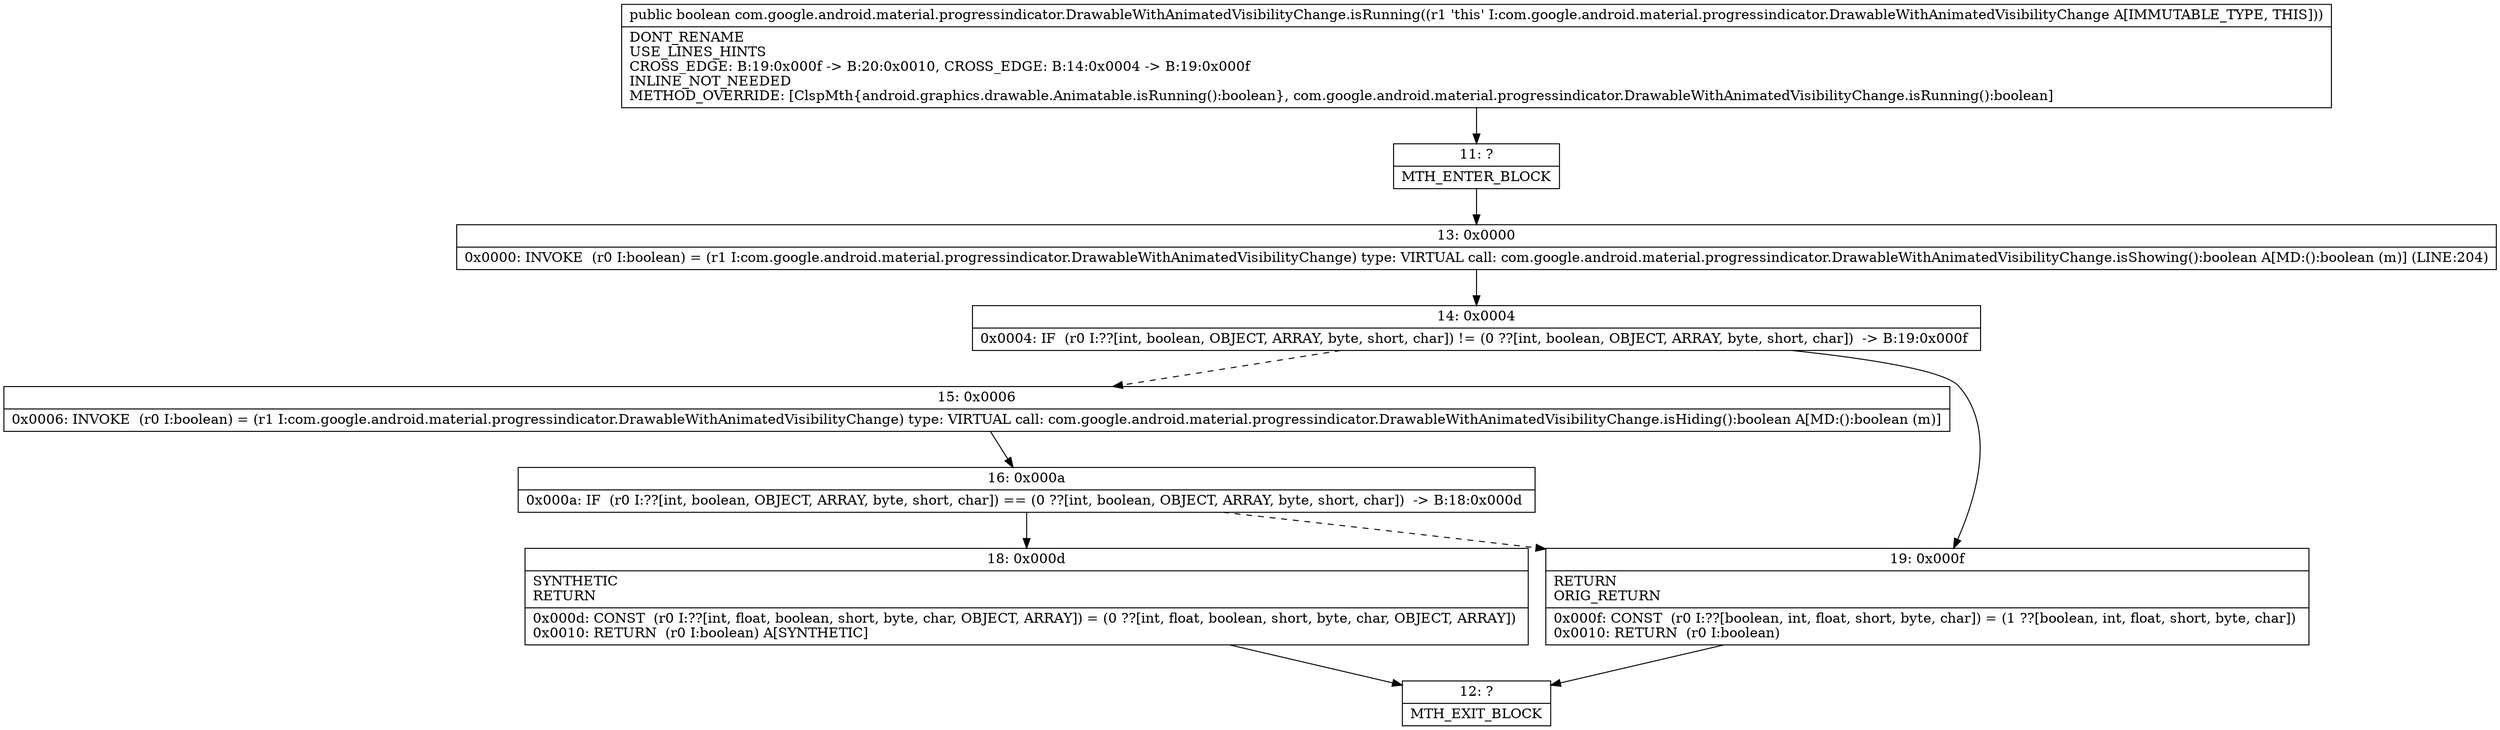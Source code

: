 digraph "CFG forcom.google.android.material.progressindicator.DrawableWithAnimatedVisibilityChange.isRunning()Z" {
Node_11 [shape=record,label="{11\:\ ?|MTH_ENTER_BLOCK\l}"];
Node_13 [shape=record,label="{13\:\ 0x0000|0x0000: INVOKE  (r0 I:boolean) = (r1 I:com.google.android.material.progressindicator.DrawableWithAnimatedVisibilityChange) type: VIRTUAL call: com.google.android.material.progressindicator.DrawableWithAnimatedVisibilityChange.isShowing():boolean A[MD:():boolean (m)] (LINE:204)\l}"];
Node_14 [shape=record,label="{14\:\ 0x0004|0x0004: IF  (r0 I:??[int, boolean, OBJECT, ARRAY, byte, short, char]) != (0 ??[int, boolean, OBJECT, ARRAY, byte, short, char])  \-\> B:19:0x000f \l}"];
Node_15 [shape=record,label="{15\:\ 0x0006|0x0006: INVOKE  (r0 I:boolean) = (r1 I:com.google.android.material.progressindicator.DrawableWithAnimatedVisibilityChange) type: VIRTUAL call: com.google.android.material.progressindicator.DrawableWithAnimatedVisibilityChange.isHiding():boolean A[MD:():boolean (m)]\l}"];
Node_16 [shape=record,label="{16\:\ 0x000a|0x000a: IF  (r0 I:??[int, boolean, OBJECT, ARRAY, byte, short, char]) == (0 ??[int, boolean, OBJECT, ARRAY, byte, short, char])  \-\> B:18:0x000d \l}"];
Node_18 [shape=record,label="{18\:\ 0x000d|SYNTHETIC\lRETURN\l|0x000d: CONST  (r0 I:??[int, float, boolean, short, byte, char, OBJECT, ARRAY]) = (0 ??[int, float, boolean, short, byte, char, OBJECT, ARRAY]) \l0x0010: RETURN  (r0 I:boolean) A[SYNTHETIC]\l}"];
Node_12 [shape=record,label="{12\:\ ?|MTH_EXIT_BLOCK\l}"];
Node_19 [shape=record,label="{19\:\ 0x000f|RETURN\lORIG_RETURN\l|0x000f: CONST  (r0 I:??[boolean, int, float, short, byte, char]) = (1 ??[boolean, int, float, short, byte, char]) \l0x0010: RETURN  (r0 I:boolean) \l}"];
MethodNode[shape=record,label="{public boolean com.google.android.material.progressindicator.DrawableWithAnimatedVisibilityChange.isRunning((r1 'this' I:com.google.android.material.progressindicator.DrawableWithAnimatedVisibilityChange A[IMMUTABLE_TYPE, THIS]))  | DONT_RENAME\lUSE_LINES_HINTS\lCROSS_EDGE: B:19:0x000f \-\> B:20:0x0010, CROSS_EDGE: B:14:0x0004 \-\> B:19:0x000f\lINLINE_NOT_NEEDED\lMETHOD_OVERRIDE: [ClspMth\{android.graphics.drawable.Animatable.isRunning():boolean\}, com.google.android.material.progressindicator.DrawableWithAnimatedVisibilityChange.isRunning():boolean]\l}"];
MethodNode -> Node_11;Node_11 -> Node_13;
Node_13 -> Node_14;
Node_14 -> Node_15[style=dashed];
Node_14 -> Node_19;
Node_15 -> Node_16;
Node_16 -> Node_18;
Node_16 -> Node_19[style=dashed];
Node_18 -> Node_12;
Node_19 -> Node_12;
}

